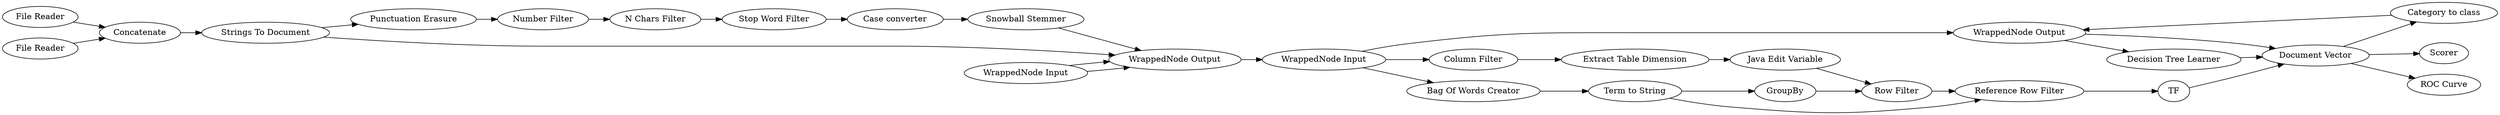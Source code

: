 digraph {
	276 [label="Color Manager"]
	277 [label=Partitioning]
	279 [label="Decision Tree Predictor"]
	280 [label=Scorer]
	286 [label="ROC Curve"]
	291 [label="Decision Tree Learner"]
	29 [label="Punctuation Erasure"]
	30 [label="Number Filter"]
	31 [label="N Chars Filter"]
	33 [label="Case converter"]
	34 [label="Snowball Stemmer"]
	289 [label="File Reader"]
	296 [label=Concatenate]
	297 [label="File Reader"]
	298 [label="WrappedNode Input"]
	299 [label="WrappedNode Output"]
	300 [label="Strings To Document"]
	301 [label="Stop Word Filter"]
	6 [label="Column Filter"]
	8 [label="Term to String"]
	9 [label=GroupBy]
	10 [label="Row Filter"]
	11 [label="Reference Row Filter"]
	12 [label=TF]
	66 [label="Extract Table Dimension"]
	67 [label="Java Edit Variable"]
	275 [label="Category to class"]
	276 [label="WrappedNode Input"]
	277 [label="WrappedNode Output"]
	278 [label="Bag Of Words Creator"]
	279 [label="Document Vector"]
	29 -> 30
	30 -> 31
	31 -> 301
	33 -> 34
	34 -> 299
	289 -> 296
	296 -> 300
	297 -> 296
	300 -> 29
	300 -> 299
	301 -> 33
	6 -> 66
	8 -> 9
	8 -> 11
	9 -> 10
	10 -> 11
	11 -> 12
	12 -> 279
	66 -> 67
	67 -> 10
	275 -> 277
	276 -> 278
	276 -> 6
	278 -> 8
	279 -> 275
	276 -> 277
	277 -> 279
	277 -> 291
	279 -> 286
	279 -> 280
	291 -> 279
	298 -> 299
	298 -> 299
	299 -> 276
	rankdir=LR
}
